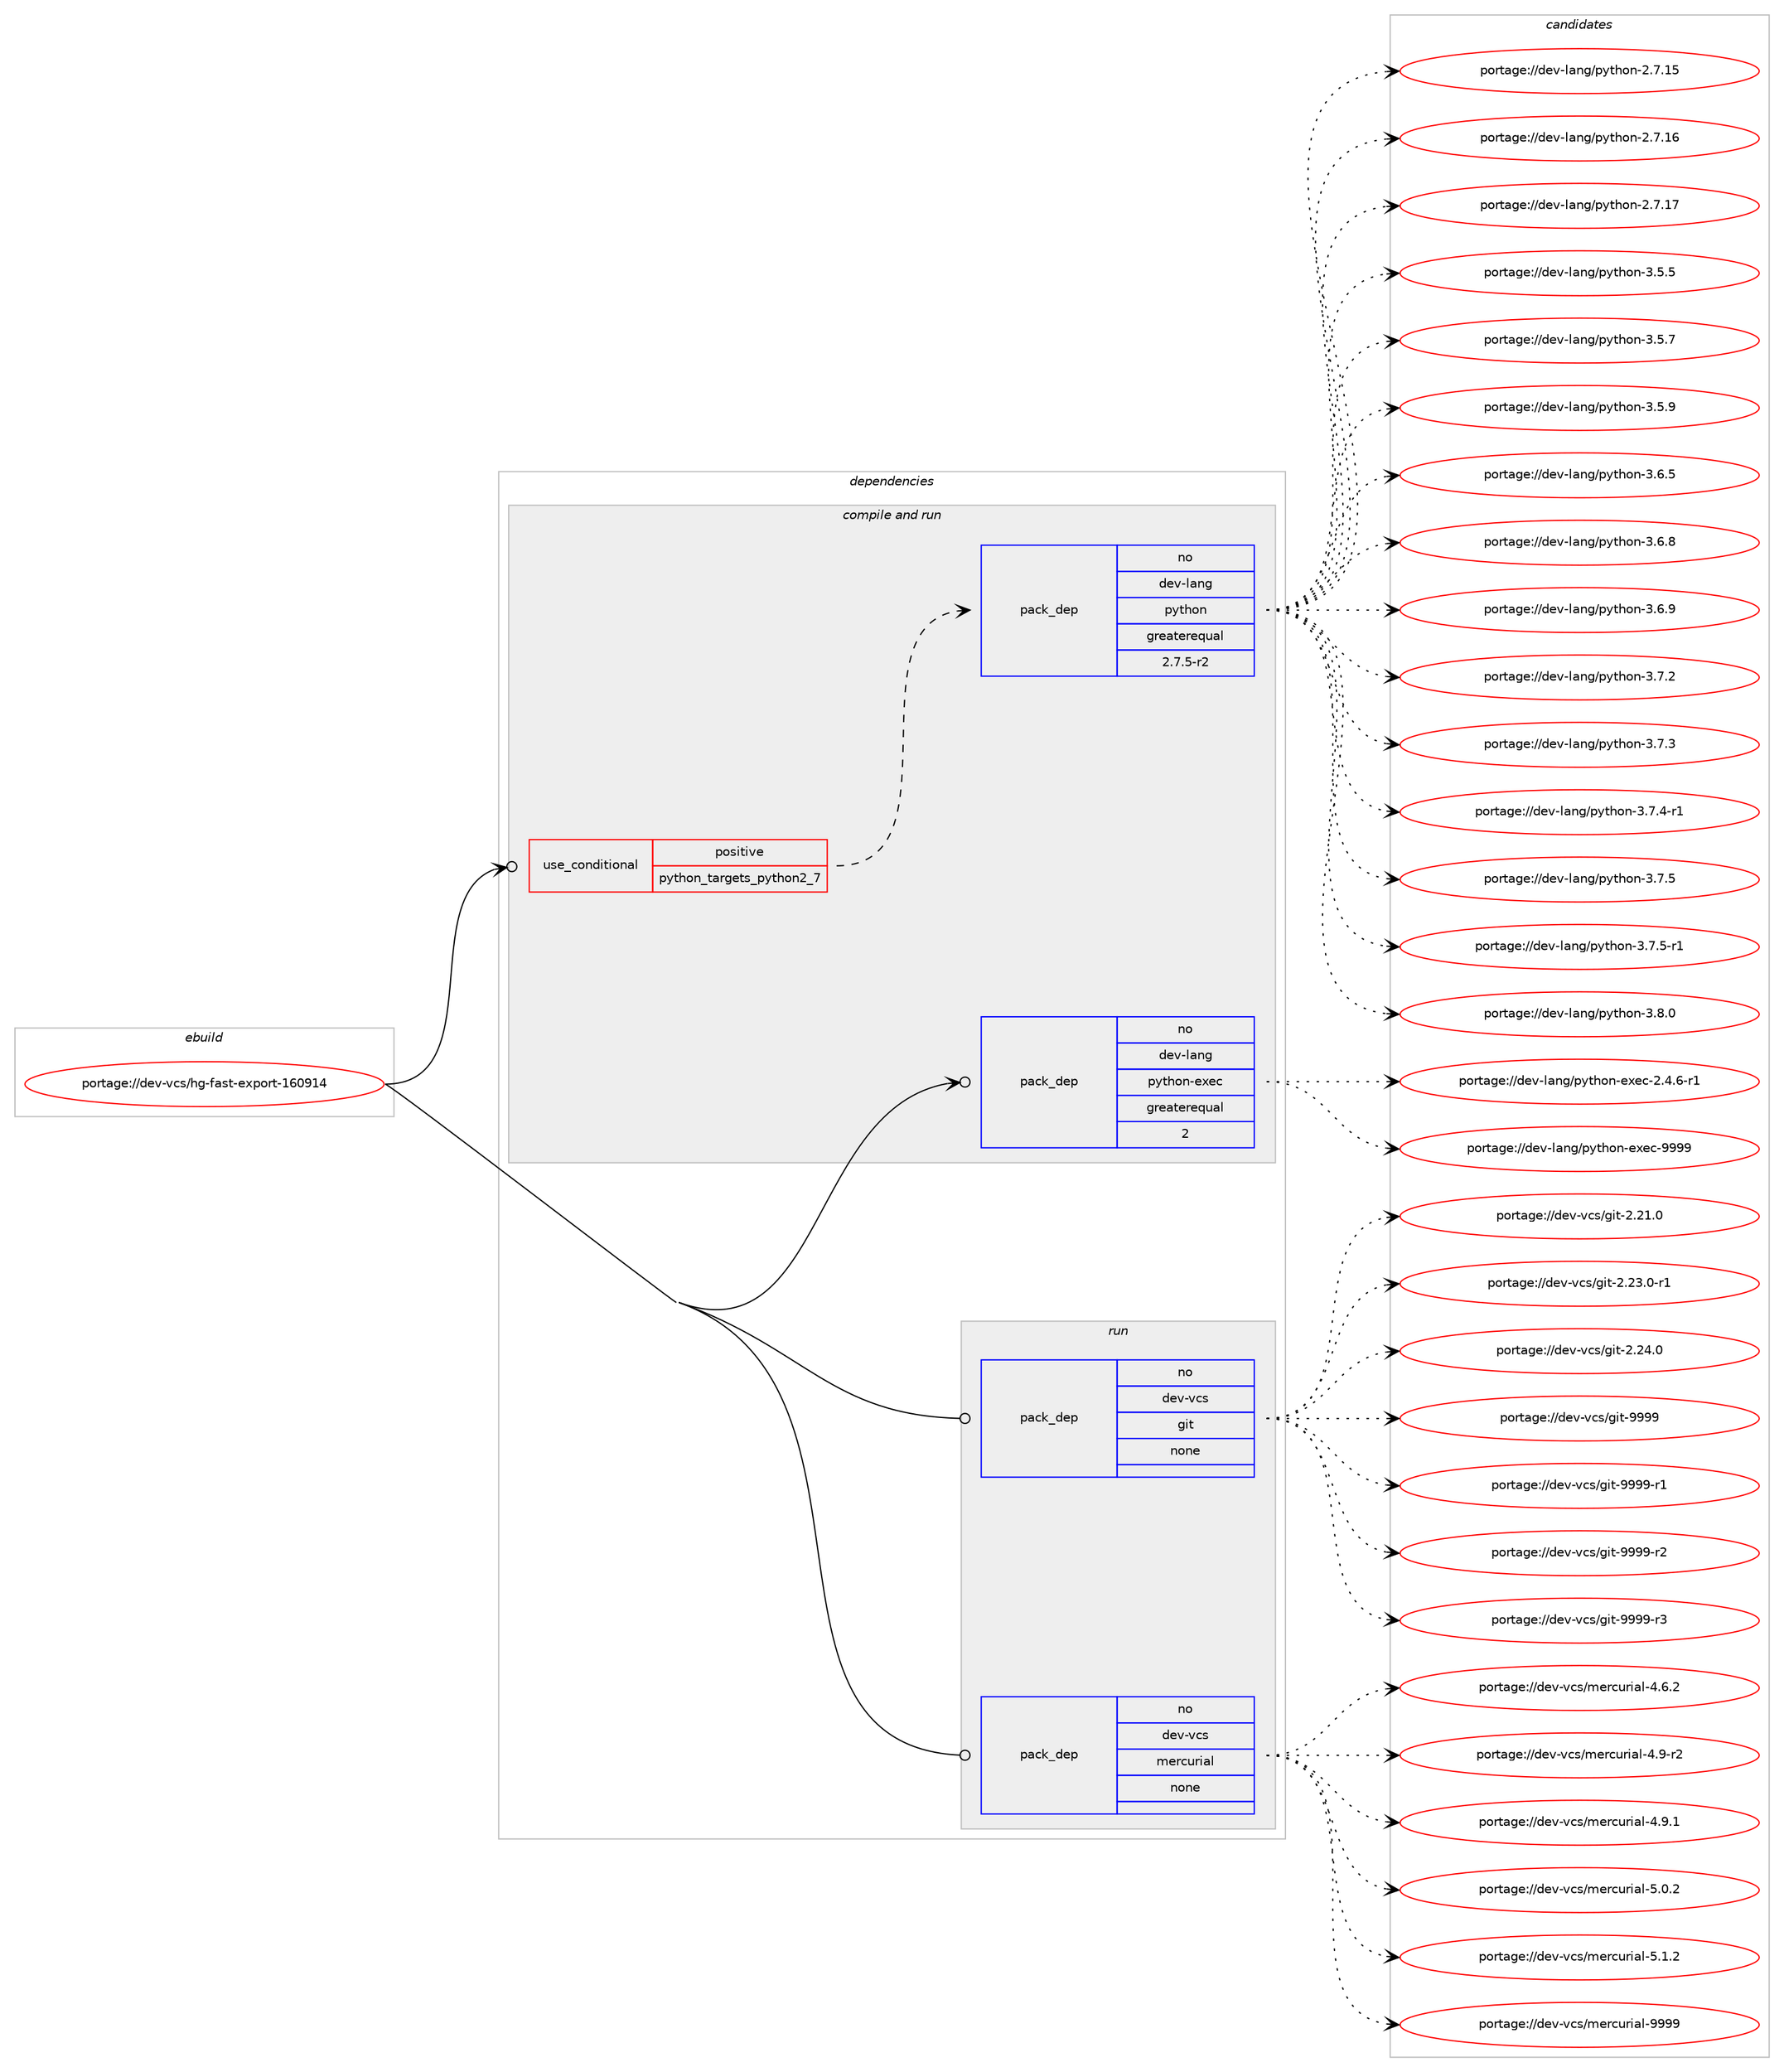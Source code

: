 digraph prolog {

# *************
# Graph options
# *************

newrank=true;
concentrate=true;
compound=true;
graph [rankdir=LR,fontname=Helvetica,fontsize=10,ranksep=1.5];#, ranksep=2.5, nodesep=0.2];
edge  [arrowhead=vee];
node  [fontname=Helvetica,fontsize=10];

# **********
# The ebuild
# **********

subgraph cluster_leftcol {
color=gray;
rank=same;
label=<<i>ebuild</i>>;
id [label="portage://dev-vcs/hg-fast-export-160914", color=red, width=4, href="../dev-vcs/hg-fast-export-160914.svg"];
}

# ****************
# The dependencies
# ****************

subgraph cluster_midcol {
color=gray;
label=<<i>dependencies</i>>;
subgraph cluster_compile {
fillcolor="#eeeeee";
style=filled;
label=<<i>compile</i>>;
}
subgraph cluster_compileandrun {
fillcolor="#eeeeee";
style=filled;
label=<<i>compile and run</i>>;
subgraph cond72411 {
dependency267983 [label=<<TABLE BORDER="0" CELLBORDER="1" CELLSPACING="0" CELLPADDING="4"><TR><TD ROWSPAN="3" CELLPADDING="10">use_conditional</TD></TR><TR><TD>positive</TD></TR><TR><TD>python_targets_python2_7</TD></TR></TABLE>>, shape=none, color=red];
subgraph pack191830 {
dependency267984 [label=<<TABLE BORDER="0" CELLBORDER="1" CELLSPACING="0" CELLPADDING="4" WIDTH="220"><TR><TD ROWSPAN="6" CELLPADDING="30">pack_dep</TD></TR><TR><TD WIDTH="110">no</TD></TR><TR><TD>dev-lang</TD></TR><TR><TD>python</TD></TR><TR><TD>greaterequal</TD></TR><TR><TD>2.7.5-r2</TD></TR></TABLE>>, shape=none, color=blue];
}
dependency267983:e -> dependency267984:w [weight=20,style="dashed",arrowhead="vee"];
}
id:e -> dependency267983:w [weight=20,style="solid",arrowhead="odotvee"];
subgraph pack191831 {
dependency267985 [label=<<TABLE BORDER="0" CELLBORDER="1" CELLSPACING="0" CELLPADDING="4" WIDTH="220"><TR><TD ROWSPAN="6" CELLPADDING="30">pack_dep</TD></TR><TR><TD WIDTH="110">no</TD></TR><TR><TD>dev-lang</TD></TR><TR><TD>python-exec</TD></TR><TR><TD>greaterequal</TD></TR><TR><TD>2</TD></TR></TABLE>>, shape=none, color=blue];
}
id:e -> dependency267985:w [weight=20,style="solid",arrowhead="odotvee"];
}
subgraph cluster_run {
fillcolor="#eeeeee";
style=filled;
label=<<i>run</i>>;
subgraph pack191832 {
dependency267986 [label=<<TABLE BORDER="0" CELLBORDER="1" CELLSPACING="0" CELLPADDING="4" WIDTH="220"><TR><TD ROWSPAN="6" CELLPADDING="30">pack_dep</TD></TR><TR><TD WIDTH="110">no</TD></TR><TR><TD>dev-vcs</TD></TR><TR><TD>git</TD></TR><TR><TD>none</TD></TR><TR><TD></TD></TR></TABLE>>, shape=none, color=blue];
}
id:e -> dependency267986:w [weight=20,style="solid",arrowhead="odot"];
subgraph pack191833 {
dependency267987 [label=<<TABLE BORDER="0" CELLBORDER="1" CELLSPACING="0" CELLPADDING="4" WIDTH="220"><TR><TD ROWSPAN="6" CELLPADDING="30">pack_dep</TD></TR><TR><TD WIDTH="110">no</TD></TR><TR><TD>dev-vcs</TD></TR><TR><TD>mercurial</TD></TR><TR><TD>none</TD></TR><TR><TD></TD></TR></TABLE>>, shape=none, color=blue];
}
id:e -> dependency267987:w [weight=20,style="solid",arrowhead="odot"];
}
}

# **************
# The candidates
# **************

subgraph cluster_choices {
rank=same;
color=gray;
label=<<i>candidates</i>>;

subgraph choice191830 {
color=black;
nodesep=1;
choiceportage10010111845108971101034711212111610411111045504655464953 [label="portage://dev-lang/python-2.7.15", color=red, width=4,href="../dev-lang/python-2.7.15.svg"];
choiceportage10010111845108971101034711212111610411111045504655464954 [label="portage://dev-lang/python-2.7.16", color=red, width=4,href="../dev-lang/python-2.7.16.svg"];
choiceportage10010111845108971101034711212111610411111045504655464955 [label="portage://dev-lang/python-2.7.17", color=red, width=4,href="../dev-lang/python-2.7.17.svg"];
choiceportage100101118451089711010347112121116104111110455146534653 [label="portage://dev-lang/python-3.5.5", color=red, width=4,href="../dev-lang/python-3.5.5.svg"];
choiceportage100101118451089711010347112121116104111110455146534655 [label="portage://dev-lang/python-3.5.7", color=red, width=4,href="../dev-lang/python-3.5.7.svg"];
choiceportage100101118451089711010347112121116104111110455146534657 [label="portage://dev-lang/python-3.5.9", color=red, width=4,href="../dev-lang/python-3.5.9.svg"];
choiceportage100101118451089711010347112121116104111110455146544653 [label="portage://dev-lang/python-3.6.5", color=red, width=4,href="../dev-lang/python-3.6.5.svg"];
choiceportage100101118451089711010347112121116104111110455146544656 [label="portage://dev-lang/python-3.6.8", color=red, width=4,href="../dev-lang/python-3.6.8.svg"];
choiceportage100101118451089711010347112121116104111110455146544657 [label="portage://dev-lang/python-3.6.9", color=red, width=4,href="../dev-lang/python-3.6.9.svg"];
choiceportage100101118451089711010347112121116104111110455146554650 [label="portage://dev-lang/python-3.7.2", color=red, width=4,href="../dev-lang/python-3.7.2.svg"];
choiceportage100101118451089711010347112121116104111110455146554651 [label="portage://dev-lang/python-3.7.3", color=red, width=4,href="../dev-lang/python-3.7.3.svg"];
choiceportage1001011184510897110103471121211161041111104551465546524511449 [label="portage://dev-lang/python-3.7.4-r1", color=red, width=4,href="../dev-lang/python-3.7.4-r1.svg"];
choiceportage100101118451089711010347112121116104111110455146554653 [label="portage://dev-lang/python-3.7.5", color=red, width=4,href="../dev-lang/python-3.7.5.svg"];
choiceportage1001011184510897110103471121211161041111104551465546534511449 [label="portage://dev-lang/python-3.7.5-r1", color=red, width=4,href="../dev-lang/python-3.7.5-r1.svg"];
choiceportage100101118451089711010347112121116104111110455146564648 [label="portage://dev-lang/python-3.8.0", color=red, width=4,href="../dev-lang/python-3.8.0.svg"];
dependency267984:e -> choiceportage10010111845108971101034711212111610411111045504655464953:w [style=dotted,weight="100"];
dependency267984:e -> choiceportage10010111845108971101034711212111610411111045504655464954:w [style=dotted,weight="100"];
dependency267984:e -> choiceportage10010111845108971101034711212111610411111045504655464955:w [style=dotted,weight="100"];
dependency267984:e -> choiceportage100101118451089711010347112121116104111110455146534653:w [style=dotted,weight="100"];
dependency267984:e -> choiceportage100101118451089711010347112121116104111110455146534655:w [style=dotted,weight="100"];
dependency267984:e -> choiceportage100101118451089711010347112121116104111110455146534657:w [style=dotted,weight="100"];
dependency267984:e -> choiceportage100101118451089711010347112121116104111110455146544653:w [style=dotted,weight="100"];
dependency267984:e -> choiceportage100101118451089711010347112121116104111110455146544656:w [style=dotted,weight="100"];
dependency267984:e -> choiceportage100101118451089711010347112121116104111110455146544657:w [style=dotted,weight="100"];
dependency267984:e -> choiceportage100101118451089711010347112121116104111110455146554650:w [style=dotted,weight="100"];
dependency267984:e -> choiceportage100101118451089711010347112121116104111110455146554651:w [style=dotted,weight="100"];
dependency267984:e -> choiceportage1001011184510897110103471121211161041111104551465546524511449:w [style=dotted,weight="100"];
dependency267984:e -> choiceportage100101118451089711010347112121116104111110455146554653:w [style=dotted,weight="100"];
dependency267984:e -> choiceportage1001011184510897110103471121211161041111104551465546534511449:w [style=dotted,weight="100"];
dependency267984:e -> choiceportage100101118451089711010347112121116104111110455146564648:w [style=dotted,weight="100"];
}
subgraph choice191831 {
color=black;
nodesep=1;
choiceportage10010111845108971101034711212111610411111045101120101994550465246544511449 [label="portage://dev-lang/python-exec-2.4.6-r1", color=red, width=4,href="../dev-lang/python-exec-2.4.6-r1.svg"];
choiceportage10010111845108971101034711212111610411111045101120101994557575757 [label="portage://dev-lang/python-exec-9999", color=red, width=4,href="../dev-lang/python-exec-9999.svg"];
dependency267985:e -> choiceportage10010111845108971101034711212111610411111045101120101994550465246544511449:w [style=dotted,weight="100"];
dependency267985:e -> choiceportage10010111845108971101034711212111610411111045101120101994557575757:w [style=dotted,weight="100"];
}
subgraph choice191832 {
color=black;
nodesep=1;
choiceportage10010111845118991154710310511645504650494648 [label="portage://dev-vcs/git-2.21.0", color=red, width=4,href="../dev-vcs/git-2.21.0.svg"];
choiceportage100101118451189911547103105116455046505146484511449 [label="portage://dev-vcs/git-2.23.0-r1", color=red, width=4,href="../dev-vcs/git-2.23.0-r1.svg"];
choiceportage10010111845118991154710310511645504650524648 [label="portage://dev-vcs/git-2.24.0", color=red, width=4,href="../dev-vcs/git-2.24.0.svg"];
choiceportage1001011184511899115471031051164557575757 [label="portage://dev-vcs/git-9999", color=red, width=4,href="../dev-vcs/git-9999.svg"];
choiceportage10010111845118991154710310511645575757574511449 [label="portage://dev-vcs/git-9999-r1", color=red, width=4,href="../dev-vcs/git-9999-r1.svg"];
choiceportage10010111845118991154710310511645575757574511450 [label="portage://dev-vcs/git-9999-r2", color=red, width=4,href="../dev-vcs/git-9999-r2.svg"];
choiceportage10010111845118991154710310511645575757574511451 [label="portage://dev-vcs/git-9999-r3", color=red, width=4,href="../dev-vcs/git-9999-r3.svg"];
dependency267986:e -> choiceportage10010111845118991154710310511645504650494648:w [style=dotted,weight="100"];
dependency267986:e -> choiceportage100101118451189911547103105116455046505146484511449:w [style=dotted,weight="100"];
dependency267986:e -> choiceportage10010111845118991154710310511645504650524648:w [style=dotted,weight="100"];
dependency267986:e -> choiceportage1001011184511899115471031051164557575757:w [style=dotted,weight="100"];
dependency267986:e -> choiceportage10010111845118991154710310511645575757574511449:w [style=dotted,weight="100"];
dependency267986:e -> choiceportage10010111845118991154710310511645575757574511450:w [style=dotted,weight="100"];
dependency267986:e -> choiceportage10010111845118991154710310511645575757574511451:w [style=dotted,weight="100"];
}
subgraph choice191833 {
color=black;
nodesep=1;
choiceportage1001011184511899115471091011149911711410597108455246544650 [label="portage://dev-vcs/mercurial-4.6.2", color=red, width=4,href="../dev-vcs/mercurial-4.6.2.svg"];
choiceportage1001011184511899115471091011149911711410597108455246574511450 [label="portage://dev-vcs/mercurial-4.9-r2", color=red, width=4,href="../dev-vcs/mercurial-4.9-r2.svg"];
choiceportage1001011184511899115471091011149911711410597108455246574649 [label="portage://dev-vcs/mercurial-4.9.1", color=red, width=4,href="../dev-vcs/mercurial-4.9.1.svg"];
choiceportage1001011184511899115471091011149911711410597108455346484650 [label="portage://dev-vcs/mercurial-5.0.2", color=red, width=4,href="../dev-vcs/mercurial-5.0.2.svg"];
choiceportage1001011184511899115471091011149911711410597108455346494650 [label="portage://dev-vcs/mercurial-5.1.2", color=red, width=4,href="../dev-vcs/mercurial-5.1.2.svg"];
choiceportage10010111845118991154710910111499117114105971084557575757 [label="portage://dev-vcs/mercurial-9999", color=red, width=4,href="../dev-vcs/mercurial-9999.svg"];
dependency267987:e -> choiceportage1001011184511899115471091011149911711410597108455246544650:w [style=dotted,weight="100"];
dependency267987:e -> choiceportage1001011184511899115471091011149911711410597108455246574511450:w [style=dotted,weight="100"];
dependency267987:e -> choiceportage1001011184511899115471091011149911711410597108455246574649:w [style=dotted,weight="100"];
dependency267987:e -> choiceportage1001011184511899115471091011149911711410597108455346484650:w [style=dotted,weight="100"];
dependency267987:e -> choiceportage1001011184511899115471091011149911711410597108455346494650:w [style=dotted,weight="100"];
dependency267987:e -> choiceportage10010111845118991154710910111499117114105971084557575757:w [style=dotted,weight="100"];
}
}

}
